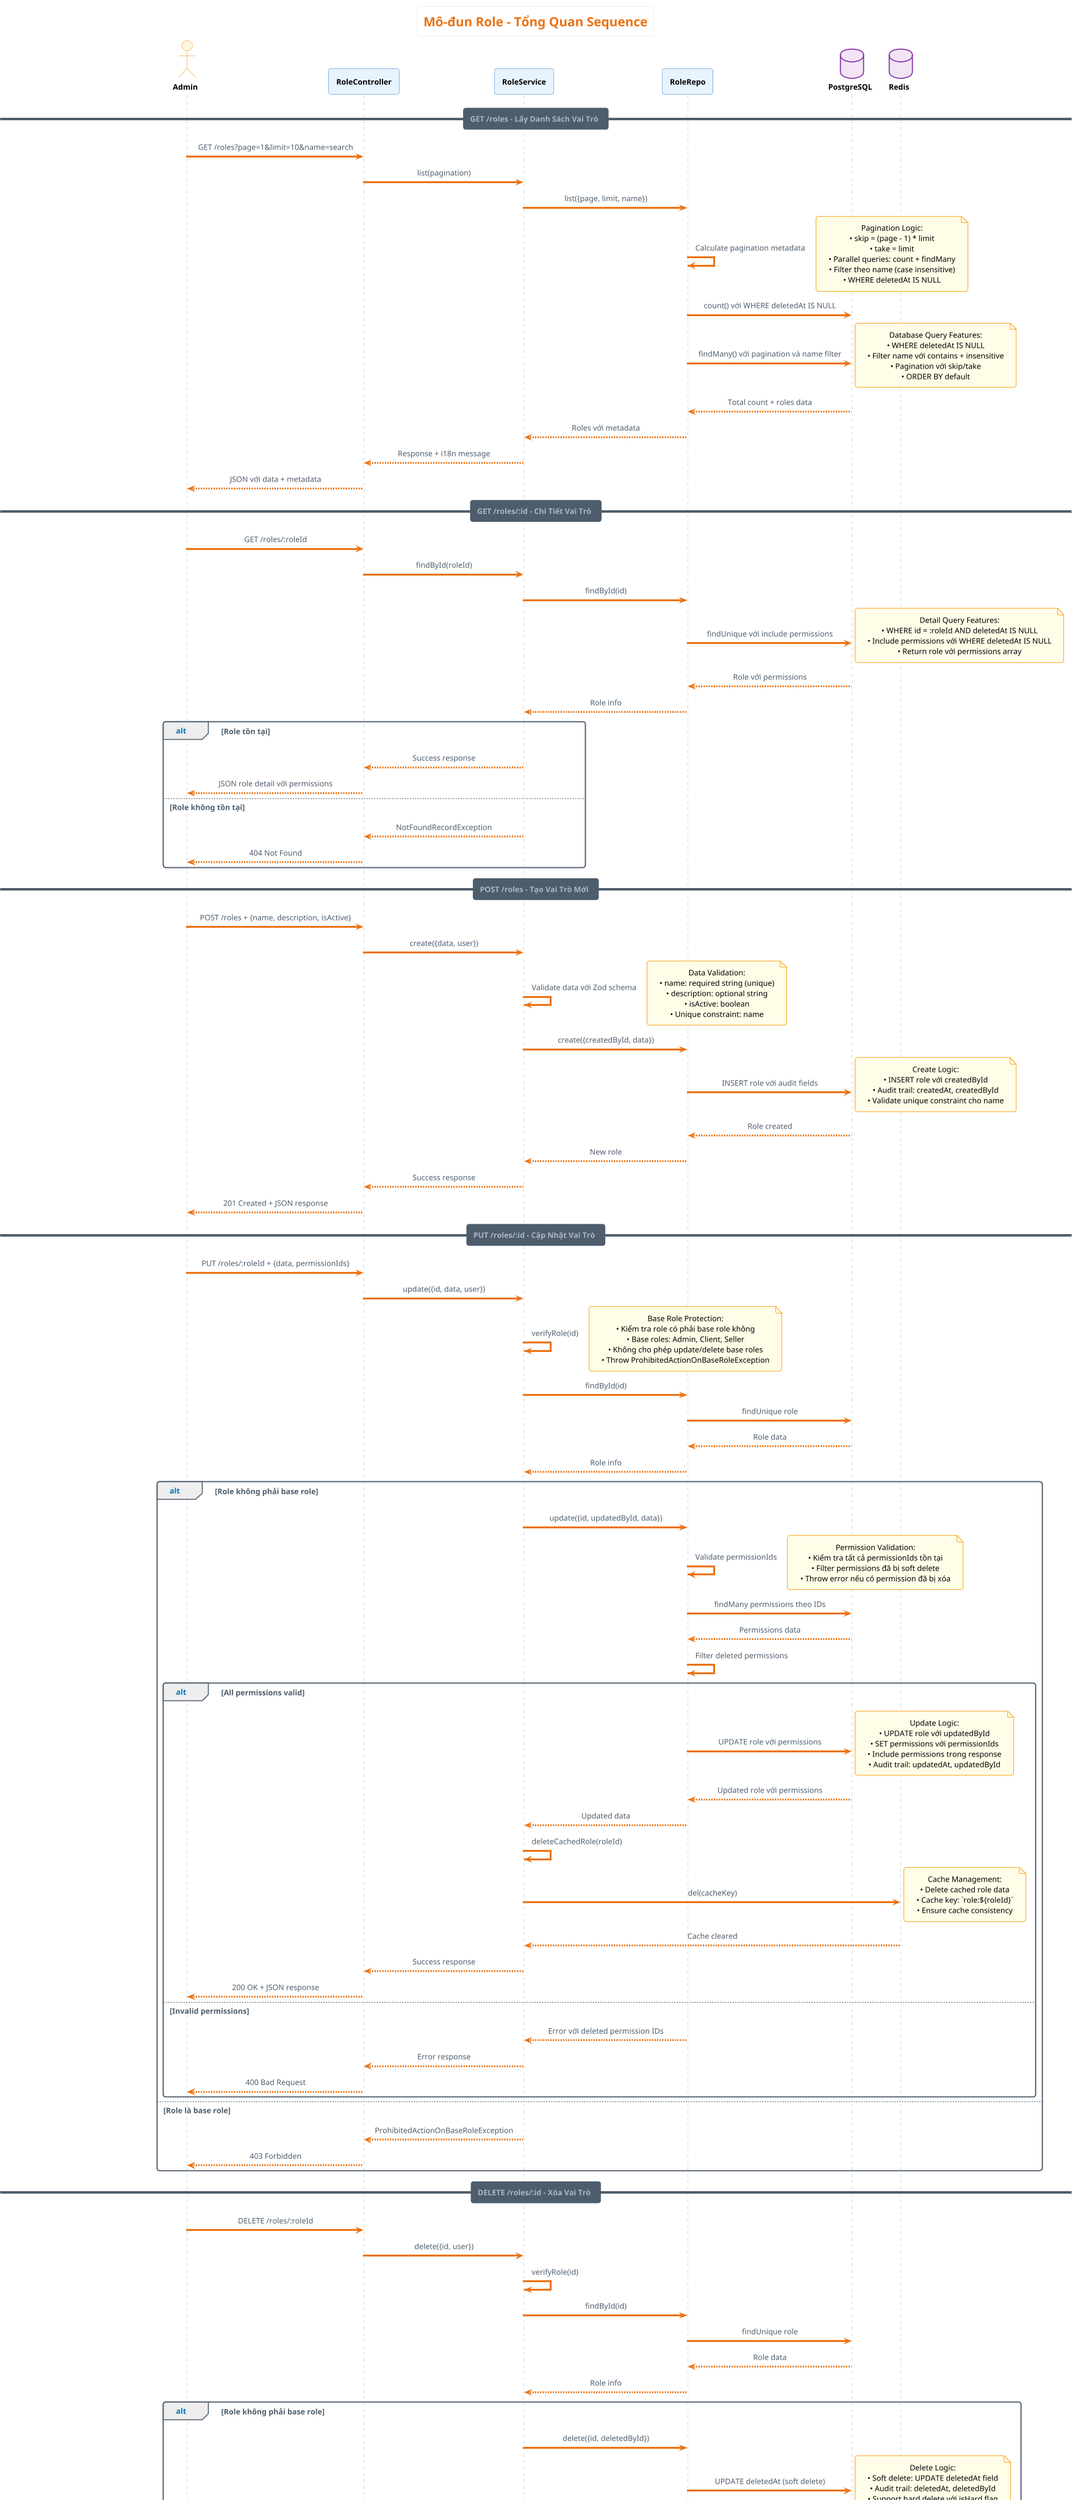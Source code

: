 @startuml
!theme aws-orange
skinparam backgroundColor #FFFFFF
skinparam defaultTextAlignment center
skinparam participant {
    BackgroundColor #E8F4FD
    BorderColor #1976D2
    FontColor #000000
    FontStyle bold
}
skinparam actor {
    BackgroundColor #FFF8E1
    BorderColor #F57C00
    FontColor #000000
    FontStyle bold
}
skinparam database {
    BackgroundColor #F3E5F5
    BorderColor #7B1FA2
    FontColor #000000
    FontStyle bold
}
skinparam note {
    BackgroundColor #FFFDE7
    BorderColor #F9A825
    FontColor #000000
}

title Mô-đun Role - Tổng Quan Sequence
note top : Hệ thống quản lý vai trò với base role protection và permission management

actor "Admin" as Admin
participant RoleController
participant RoleService
participant RoleRepo
database PostgreSQL
database Redis

== GET /roles - Lấy Danh Sách Vai Trò ==
Admin -> RoleController: GET /roles?page=1&limit=10&name=search
RoleController -> RoleService: list(pagination)

RoleService -> RoleRepo: list({page, limit, name})
RoleRepo -> RoleRepo: Calculate pagination metadata
note right
Pagination Logic:
• skip = (page - 1) * limit
• take = limit
• Parallel queries: count + findMany
• Filter theo name (case insensitive)
• WHERE deletedAt IS NULL
end note

RoleRepo -> PostgreSQL: count() với WHERE deletedAt IS NULL
RoleRepo -> PostgreSQL: findMany() với pagination và name filter
note right
Database Query Features:
• WHERE deletedAt IS NULL
• Filter name với contains + insensitive
• Pagination với skip/take
• ORDER BY default
end note
PostgreSQL --> RoleRepo: Total count + roles data
RoleRepo --> RoleService: Roles với metadata
RoleService --> RoleController: Response + i18n message
RoleController --> Admin: JSON với data + metadata

== GET /roles/:id - Chi Tiết Vai Trò ==
Admin -> RoleController: GET /roles/:roleId
RoleController -> RoleService: findById(roleId)

RoleService -> RoleRepo: findById(id)
RoleRepo -> PostgreSQL: findUnique với include permissions
note right
Detail Query Features:
• WHERE id = :roleId AND deletedAt IS NULL
• Include permissions với WHERE deletedAt IS NULL
• Return role với permissions array
end note
PostgreSQL --> RoleRepo: Role với permissions
RoleRepo --> RoleService: Role info

alt Role tồn tại
    RoleService --> RoleController: Success response
    RoleController --> Admin: JSON role detail với permissions
else Role không tồn tại
    RoleService --> RoleController: NotFoundRecordException
    RoleController --> Admin: 404 Not Found
end

== POST /roles - Tạo Vai Trò Mới ==
Admin -> RoleController: POST /roles + {name, description, isActive}
RoleController -> RoleService: create({data, user})

RoleService -> RoleService: Validate data với Zod schema
note right
Data Validation:
• name: required string (unique)
• description: optional string
• isActive: boolean
• Unique constraint: name
end note

RoleService -> RoleRepo: create({createdById, data})
RoleRepo -> PostgreSQL: INSERT role với audit fields
note right
Create Logic:
• INSERT role với createdById
• Audit trail: createdAt, createdById
• Validate unique constraint cho name
end note
PostgreSQL --> RoleRepo: Role created
RoleRepo --> RoleService: New role
RoleService --> RoleController: Success response
RoleController --> Admin: 201 Created + JSON response

== PUT /roles/:id - Cập Nhật Vai Trò ==
Admin -> RoleController: PUT /roles/:roleId + {data, permissionIds}
RoleController -> RoleService: update({id, data, user})

RoleService -> RoleService: verifyRole(id)
note right
Base Role Protection:
• Kiểm tra role có phải base role không
• Base roles: Admin, Client, Seller
• Không cho phép update/delete base roles
• Throw ProhibitedActionOnBaseRoleException
end note

RoleService -> RoleRepo: findById(id)
RoleRepo -> PostgreSQL: findUnique role
PostgreSQL --> RoleRepo: Role data
RoleRepo --> RoleService: Role info

alt Role không phải base role
    RoleService -> RoleRepo: update({id, updatedById, data})

    RoleRepo -> RoleRepo: Validate permissionIds
    note right
    Permission Validation:
    • Kiểm tra tất cả permissionIds tồn tại
    • Filter permissions đã bị soft delete
    • Throw error nếu có permission đã bị xóa
    end note

    RoleRepo -> PostgreSQL: findMany permissions theo IDs
    PostgreSQL --> RoleRepo: Permissions data
    RoleRepo -> RoleRepo: Filter deleted permissions

    alt All permissions valid
        RoleRepo -> PostgreSQL: UPDATE role với permissions
        note right
        Update Logic:
        • UPDATE role với updatedById
        • SET permissions với permissionIds
        • Include permissions trong response
        • Audit trail: updatedAt, updatedById
        end note
        PostgreSQL --> RoleRepo: Updated role với permissions
        RoleRepo --> RoleService: Updated data

        RoleService -> RoleService: deleteCachedRole(roleId)
        RoleService -> Redis: del(cacheKey)
        note right
        Cache Management:
        • Delete cached role data
        • Cache key: `role:${roleId}`
        • Ensure cache consistency
        end note
        Redis --> RoleService: Cache cleared
        RoleService --> RoleController: Success response
        RoleController --> Admin: 200 OK + JSON response

    else Invalid permissions
        RoleRepo --> RoleService: Error với deleted permission IDs
        RoleService --> RoleController: Error response
        RoleController --> Admin: 400 Bad Request
    end

else Role là base role
    RoleService --> RoleController: ProhibitedActionOnBaseRoleException
    RoleController --> Admin: 403 Forbidden
end

== DELETE /roles/:id - Xóa Vai Trò ==
Admin -> RoleController: DELETE /roles/:roleId
RoleController -> RoleService: delete({id, user})

RoleService -> RoleService: verifyRole(id)
RoleService -> RoleRepo: findById(id)
RoleRepo -> PostgreSQL: findUnique role
PostgreSQL --> RoleRepo: Role data
RoleRepo --> RoleService: Role info

alt Role không phải base role
    RoleService -> RoleRepo: delete({id, deletedById})
    RoleRepo -> PostgreSQL: UPDATE deletedAt (soft delete)
    note right
    Delete Logic:
    • Soft delete: UPDATE deletedAt field
    • Audit trail: deletedAt, deletedById
    • Support hard delete với isHard flag
    end note
    PostgreSQL --> RoleRepo: Role marked deleted
    RoleRepo --> RoleService: Deleted data

    RoleService -> RoleService: deleteCachedRole(roleId)
    RoleService -> Redis: del(cacheKey)
    Redis --> RoleService: Cache cleared
    RoleService --> RoleController: Success response
    RoleController --> Admin: 200 OK + message

else Role là base role
    RoleService --> RoleController: ProhibitedActionOnBaseRoleException
    RoleController --> Admin: 403 Forbidden
end

== Xử Lý Lỗi & Validation ==
alt Lỗi unique constraint
    RoleService --> RoleController: RoleAlreadyExistsException
    RoleController --> Admin: 422 Unprocessable Entity
    note right
    Unique Constraint Error:
    • Role name đã tồn tại
    • Duplicate role name không được phép
    • Clear error message cho user
    end note

else Lỗi base role protection
    RoleService --> RoleController: ProhibitedActionOnBaseRoleException
    RoleController --> Admin: 403 Forbidden
    note right
    Base Role Protection:
    • Không cho phép update/delete Admin, Client, Seller
    • Bảo vệ system roles
    • Clear error message
    end note

else Lỗi không tìm thấy
    RoleService --> RoleController: NotFoundRecordException
    RoleController --> Admin: 404 Not Found

else Lỗi validation dữ liệu
    RoleService --> RoleController: ValidationException
    RoleController --> Admin: 422 Unprocessable Entity

else Lỗi database
    RoleService --> RoleController: DatabaseException
    RoleController --> Admin: 500 Internal Server Error
end

== Cache Management ==
alt Cache operations
    RoleService -> Redis: del(cacheKey)
    note right
    Cache Operations:
    • Delete role cache khi role thay đổi
    • Cache key format: `role:${roleId}`
    • Ensure data consistency
    • Support cache invalidation
    end note
    Redis --> RoleService: Cache operation result
end

== Trả Kết Quả ==
RoleService -> RoleService: Tạo thông báo đa ngôn ngữ (I18nService)
RoleService --> RoleController: Response + Message đã localize
RoleController --> Admin: JSON Response với metadata đầy đủ

note bottom
**Đặc điểm chính của module Role:**
• CRUD operations đầy đủ với audit trail
• Base role protection (Admin, Client, Seller)
• Permission management với validation
• Cache management cho role data
• Soft delete pattern với hard delete option
• Unique constraint validation cho name
• Pagination với metadata đầy đủ
• Multi-language support
• Comprehensive error handling
• Permission relationship management
end note

@enduml
